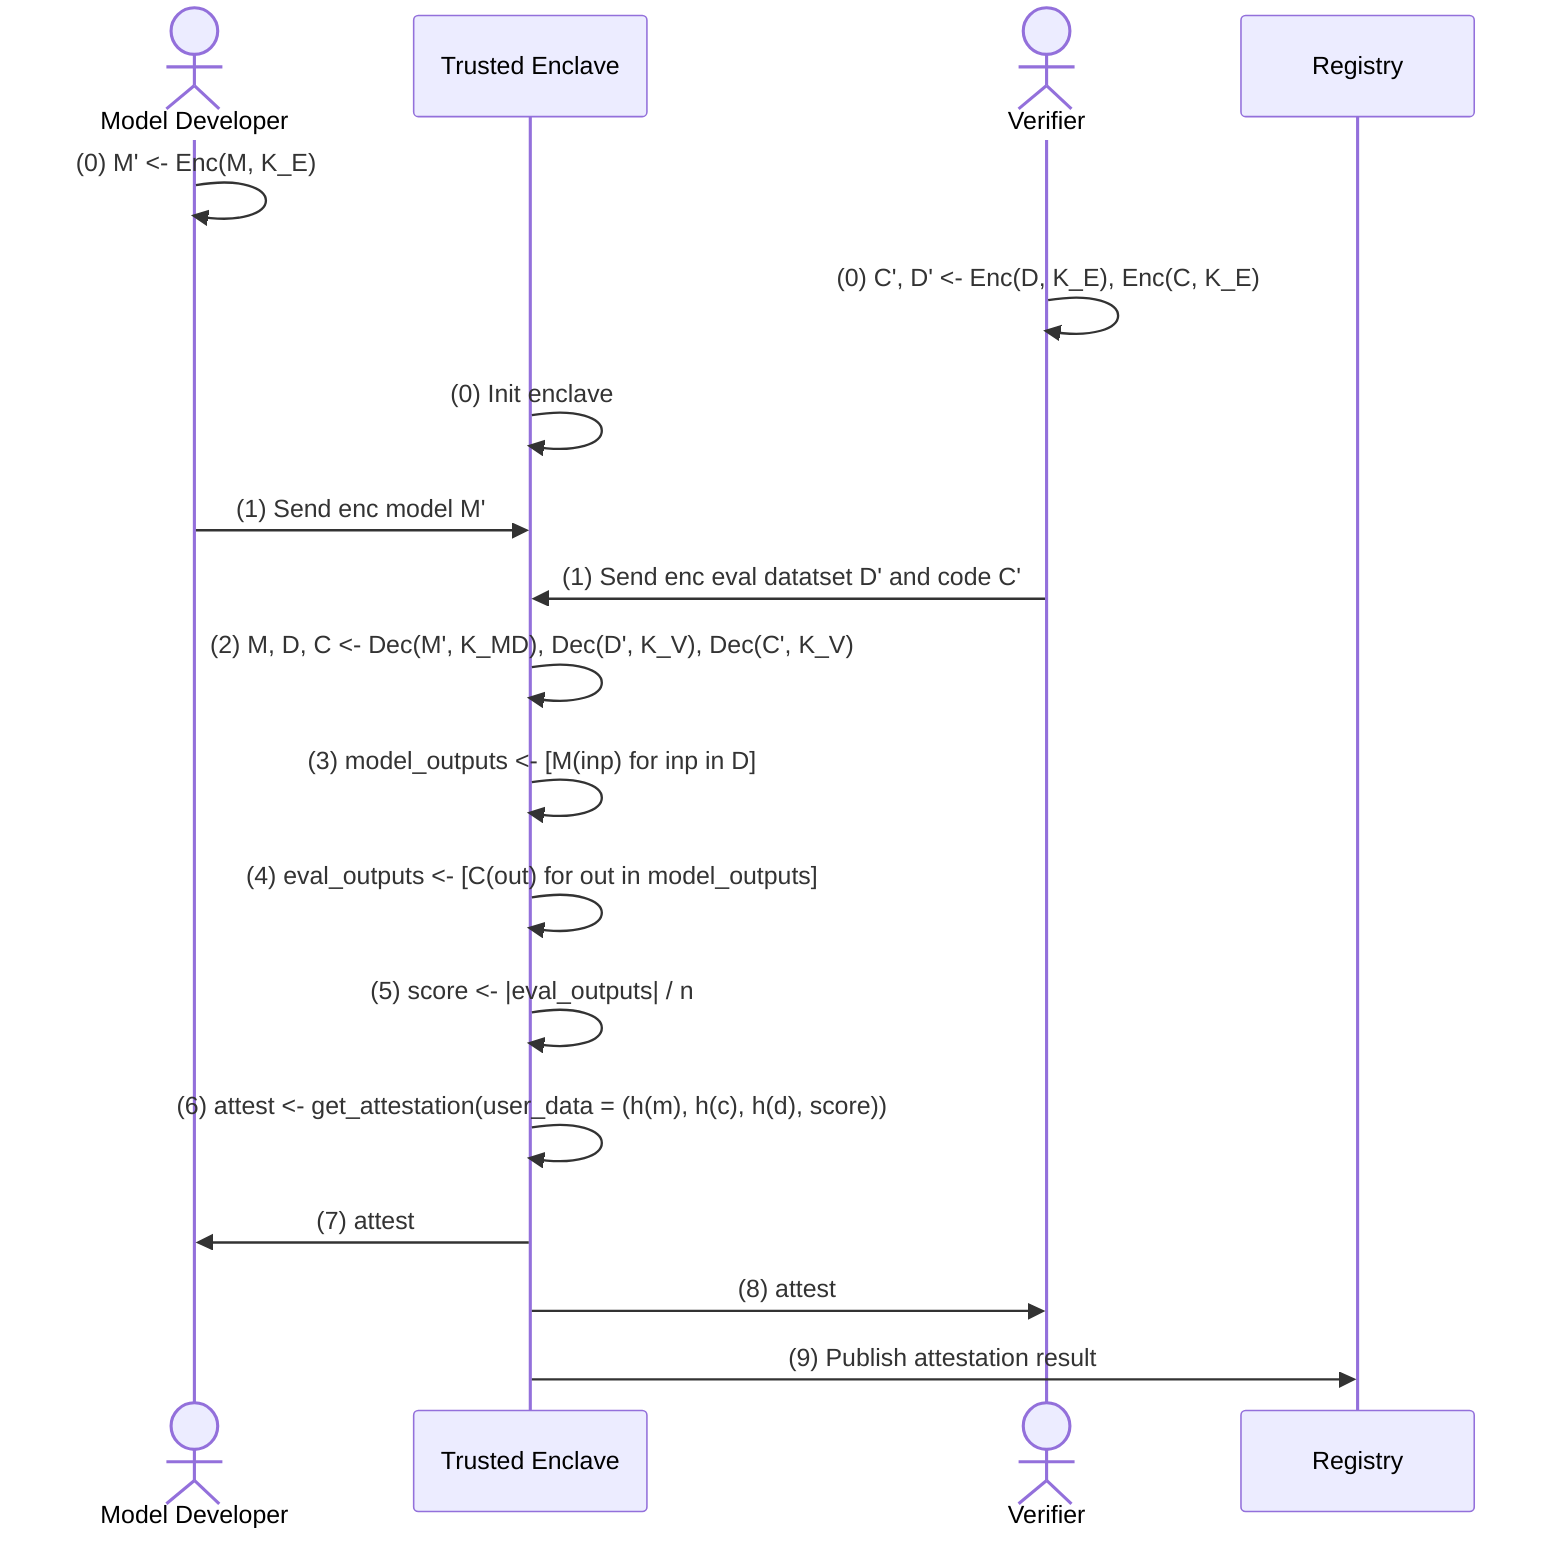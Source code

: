 sequenceDiagram
  actor MD as Model Developer
  participant Enclave as Trusted Enclave
  actor V as Verifier
  participant R as Registry 

  MD ->> MD: (0) M' <- Enc(M, K_E)
  V ->> V: (0) C', D' <- Enc(D, K_E), Enc(C, K_E)
  Enclave ->> Enclave: (0) Init enclave
  MD ->> Enclave: (1) Send enc model M'
  V ->> Enclave: (1) Send enc eval datatset D' and code C'
  Enclave ->> Enclave: (2) M, D, C <- Dec(M', K_MD), Dec(D', K_V), Dec(C', K_V)
  Enclave ->> Enclave: (3) model_outputs <- [M(inp) for inp in D]
  Enclave ->> Enclave: (4) eval_outputs <- [C(out) for out in model_outputs]
  Enclave ->> Enclave: (5) score <- |eval_outputs| / n
  Enclave ->> Enclave: (6) attest <- get_attestation(user_data = (h(m), h(c), h(d), score))
  Enclave ->> MD: (7) attest
  Enclave ->> V: (8) attest
  Enclave ->> R: (9) Publish attestation result